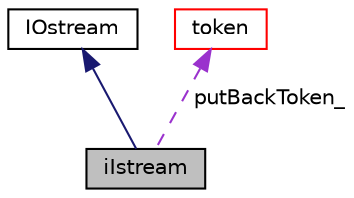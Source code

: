 digraph "iIstream"
{
 // LATEX_PDF_SIZE
  edge [fontname="Helvetica",fontsize="10",labelfontname="Helvetica",labelfontsize="10"];
  node [fontname="Helvetica",fontsize="10",shape=record];
  Node1 [label="iIstream",height=0.2,width=0.4,color="black", fillcolor="grey75", style="filled", fontcolor="black",tooltip="Interface class for any input stream"];
  Node2 -> Node1 [dir="back",color="midnightblue",fontsize="10",style="solid",fontname="Helvetica"];
  Node2 [label="IOstream",height=0.2,width=0.4,color="black", fillcolor="white", style="filled",URL="$classpFlow_1_1IOstream.html",tooltip="A base calss for input/output streams."];
  Node3 -> Node1 [dir="back",color="darkorchid3",fontsize="10",style="dashed",label=" putBackToken_" ,fontname="Helvetica"];
  Node3 [label="token",height=0.2,width=0.4,color="red", fillcolor="white", style="filled",URL="$classpFlow_1_1token.html",tooltip="Token class based on OpenFOAM stream, with some modifications/simplifications to be tailored to our n..."];
}
